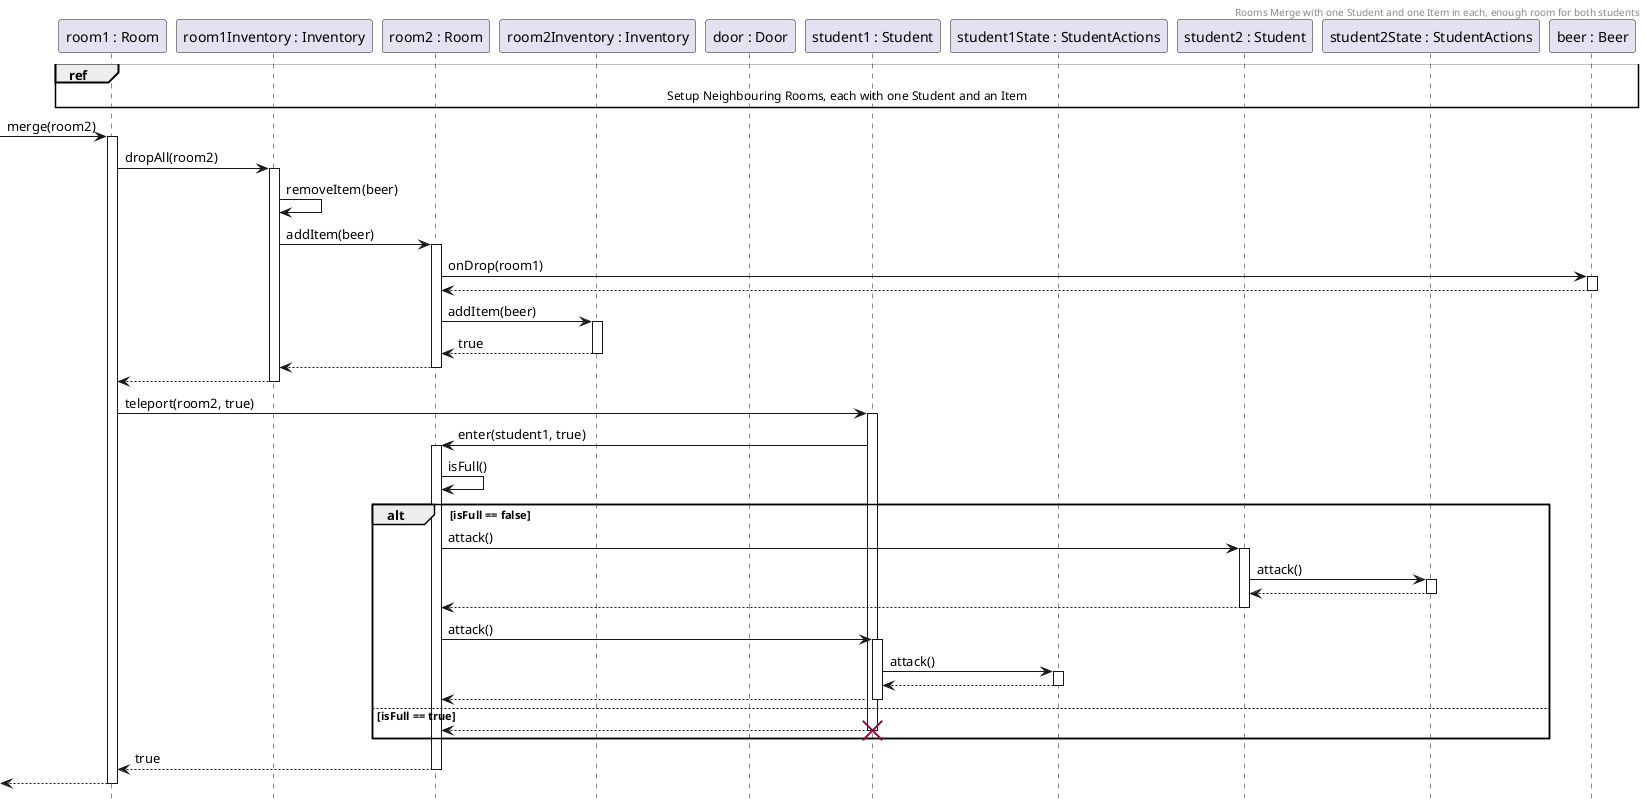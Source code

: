 @startuml StudentsMerge
header Rooms Merge with one Student and one Item in each, enough room for both students
hide footbox

participant R1 as "room1 : Room"
participant R1I as "room1Inventory : Inventory"
participant R2 as "room2 : Room"
participant R2I as "room2Inventory : Inventory"
participant D as "door : Door"

participant S1 as "student1 : Student"
participant S1S as "student1State : StudentActions"

participant S2 as "student2 : Student"
participant S2S as "student2State : StudentActions"

participant B as "beer : Beer"

ref over R1, B : Setup Neighbouring Rooms, each with one Student and an Item
-> R1 ++: merge(room2)
R1 -> R1I ++: dropAll(room2)
    R1I -> R1I : removeItem(beer)

    R1I -> R2 ++: addItem(beer)
    R2 -> B ++ : onDrop(room1)
    return
    R2 -> R2I ++: addItem(beer)
    return true
    return
return

R1 -> S1 ++: teleport(room2, true)
S1 -> R2 ++: enter(student1, true)

R2 -> R2 : isFull()
alt isFull == false
    R2 -> S2 ++ : attack()
    S2 -> S2S ++ : attack()
    return
    return
    R2 -> S1 ++ : attack()
    S1 -> S1S ++ : attack()
    return
    S1 --> R2 --
else isFull == true
     S1 --> R2 --
    destroy S1
end
R2 --> R1 -- : true
return

@enduml
